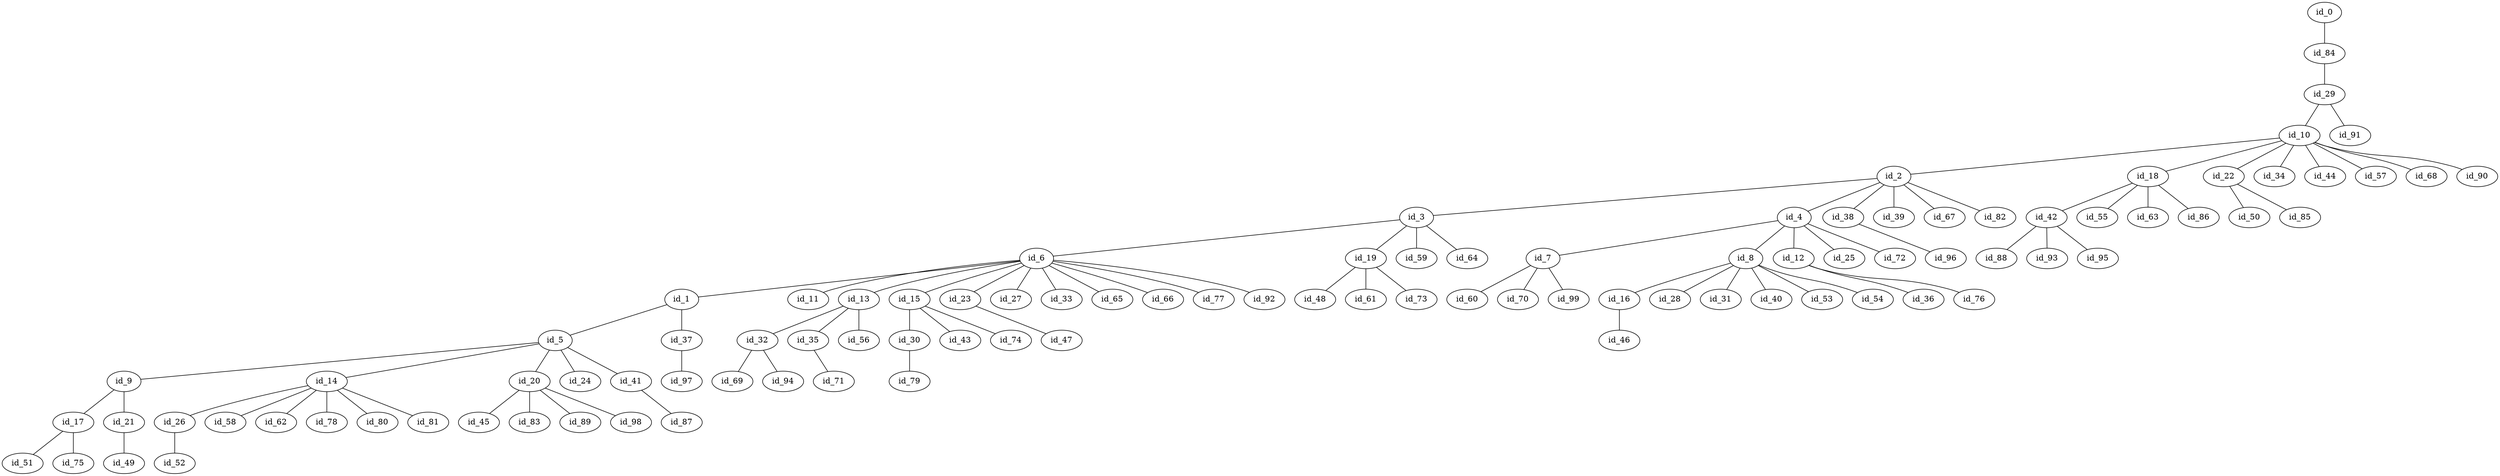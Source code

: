 graph GR{
id_0;
id_1;
id_2;
id_3;
id_4;
id_5;
id_6;
id_7;
id_8;
id_9;
id_10;
id_11;
id_12;
id_13;
id_14;
id_15;
id_16;
id_17;
id_18;
id_19;
id_20;
id_21;
id_22;
id_23;
id_24;
id_25;
id_26;
id_27;
id_28;
id_29;
id_30;
id_31;
id_32;
id_33;
id_34;
id_35;
id_36;
id_37;
id_38;
id_39;
id_40;
id_41;
id_42;
id_43;
id_44;
id_45;
id_46;
id_47;
id_48;
id_49;
id_50;
id_51;
id_52;
id_53;
id_54;
id_55;
id_56;
id_57;
id_58;
id_59;
id_60;
id_61;
id_62;
id_63;
id_64;
id_65;
id_66;
id_67;
id_68;
id_69;
id_70;
id_71;
id_72;
id_73;
id_74;
id_75;
id_76;
id_77;
id_78;
id_79;
id_80;
id_81;
id_82;
id_83;
id_84;
id_85;
id_86;
id_87;
id_88;
id_89;
id_90;
id_91;
id_92;
id_93;
id_94;
id_95;
id_96;
id_97;
id_98;
id_99;
id_6--id_1;
id_10--id_2;
id_2--id_3;
id_2--id_4;
id_1--id_5;
id_3--id_6;
id_4--id_7;
id_4--id_8;
id_5--id_9;
id_29--id_10;
id_6--id_11;
id_4--id_12;
id_6--id_13;
id_5--id_14;
id_6--id_15;
id_8--id_16;
id_9--id_17;
id_10--id_18;
id_3--id_19;
id_5--id_20;
id_9--id_21;
id_10--id_22;
id_6--id_23;
id_5--id_24;
id_4--id_25;
id_14--id_26;
id_6--id_27;
id_8--id_28;
id_84--id_29;
id_15--id_30;
id_8--id_31;
id_13--id_32;
id_6--id_33;
id_10--id_34;
id_13--id_35;
id_12--id_36;
id_1--id_37;
id_2--id_38;
id_2--id_39;
id_8--id_40;
id_5--id_41;
id_18--id_42;
id_15--id_43;
id_10--id_44;
id_20--id_45;
id_16--id_46;
id_23--id_47;
id_19--id_48;
id_21--id_49;
id_22--id_50;
id_17--id_51;
id_26--id_52;
id_8--id_53;
id_8--id_54;
id_18--id_55;
id_13--id_56;
id_10--id_57;
id_14--id_58;
id_3--id_59;
id_7--id_60;
id_19--id_61;
id_14--id_62;
id_18--id_63;
id_3--id_64;
id_6--id_65;
id_6--id_66;
id_2--id_67;
id_10--id_68;
id_32--id_69;
id_7--id_70;
id_35--id_71;
id_4--id_72;
id_19--id_73;
id_15--id_74;
id_17--id_75;
id_12--id_76;
id_6--id_77;
id_14--id_78;
id_30--id_79;
id_14--id_80;
id_14--id_81;
id_2--id_82;
id_20--id_83;
id_0--id_84;
id_22--id_85;
id_18--id_86;
id_41--id_87;
id_42--id_88;
id_20--id_89;
id_10--id_90;
id_29--id_91;
id_6--id_92;
id_42--id_93;
id_32--id_94;
id_42--id_95;
id_38--id_96;
id_37--id_97;
id_20--id_98;
id_7--id_99;
}